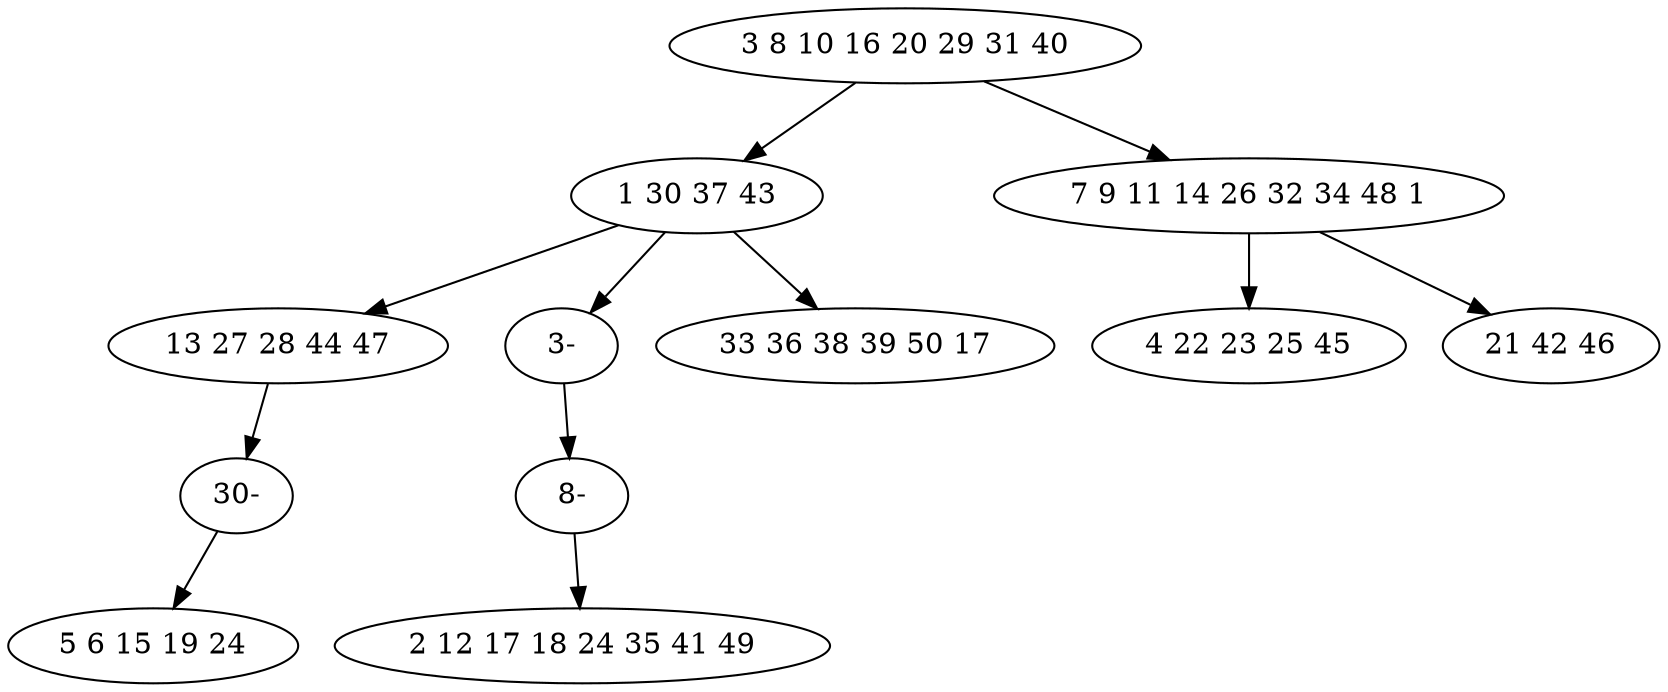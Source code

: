 digraph true_tree {
	"0" -> "1"
	"1" -> "2"
	"2" -> "11"
	"0" -> "4"
	"1" -> "9"
	"4" -> "6"
	"1" -> "7"
	"4" -> "8"
	"9" -> "10"
	"10" -> "5"
	"11" -> "3"
	"0" [label="3 8 10 16 20 29 31 40"];
	"1" [label="1 30 37 43"];
	"2" [label="13 27 28 44 47"];
	"3" [label="5 6 15 19 24"];
	"4" [label="7 9 11 14 26 32 34 48 1"];
	"5" [label="2 12 17 18 24 35 41 49"];
	"6" [label="4 22 23 25 45"];
	"7" [label="33 36 38 39 50 17"];
	"8" [label="21 42 46"];
	"9" [label="3-"];
	"10" [label="8-"];
	"11" [label="30-"];
}
